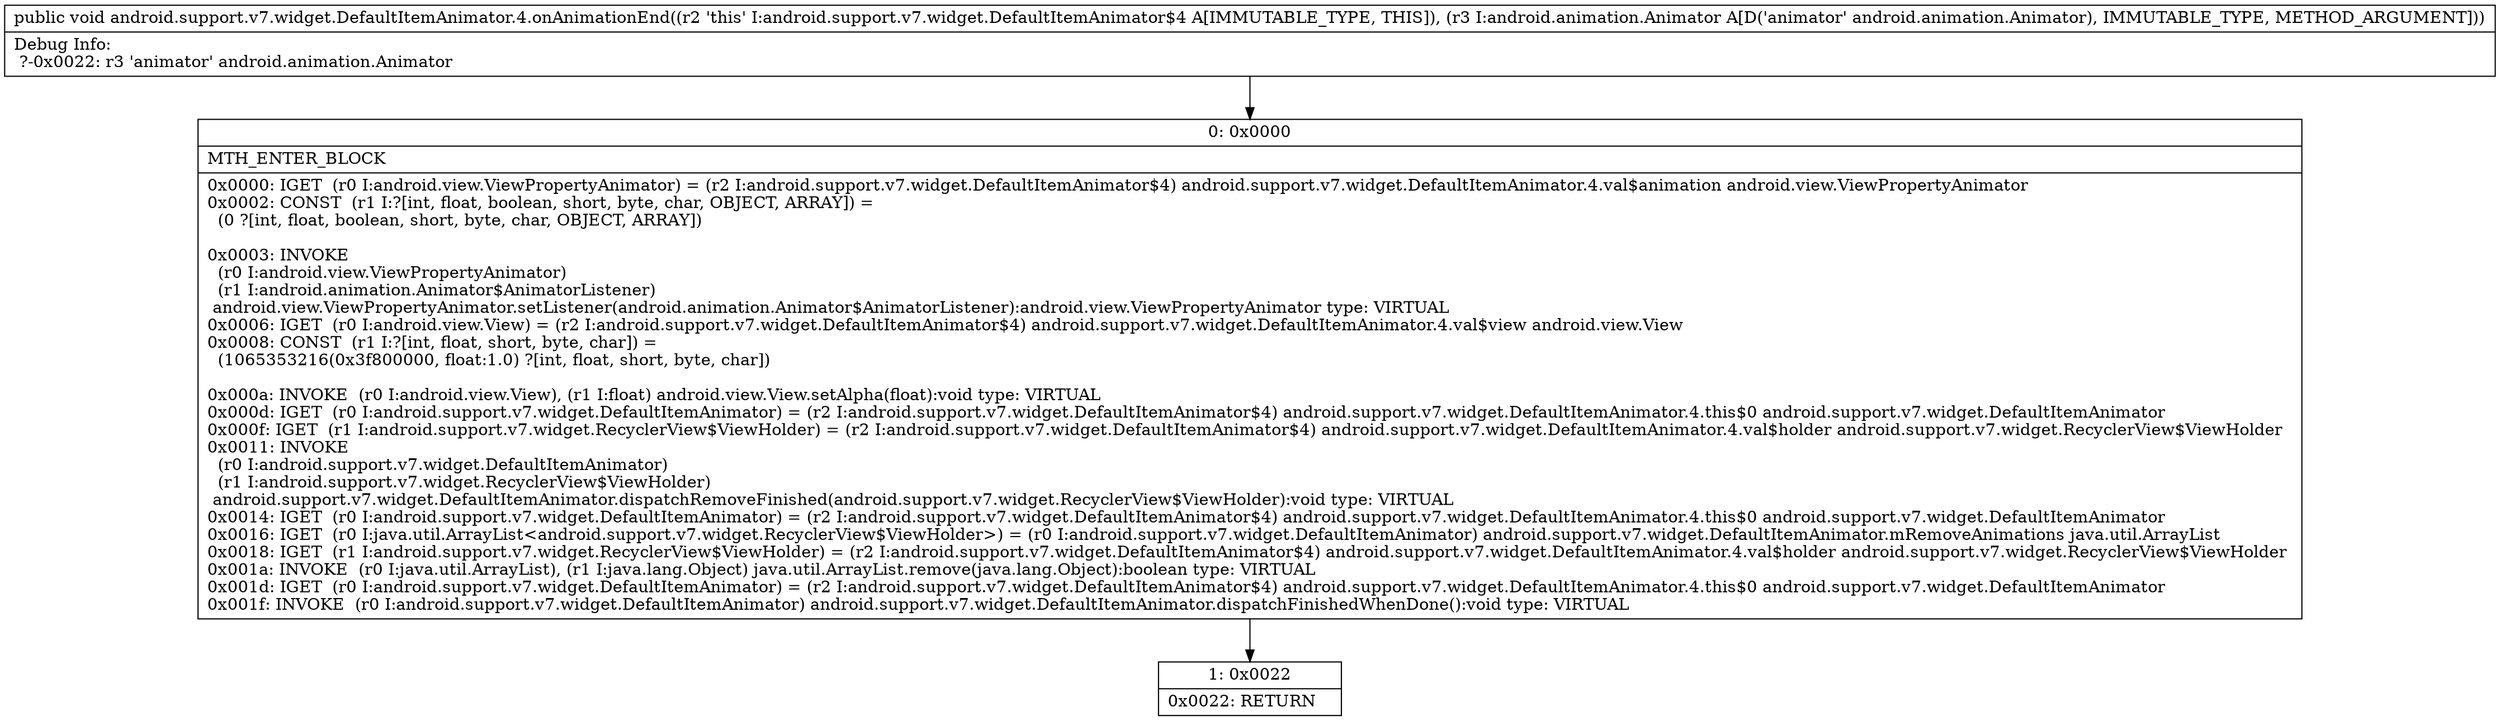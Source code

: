 digraph "CFG forandroid.support.v7.widget.DefaultItemAnimator.4.onAnimationEnd(Landroid\/animation\/Animator;)V" {
Node_0 [shape=record,label="{0\:\ 0x0000|MTH_ENTER_BLOCK\l|0x0000: IGET  (r0 I:android.view.ViewPropertyAnimator) = (r2 I:android.support.v7.widget.DefaultItemAnimator$4) android.support.v7.widget.DefaultItemAnimator.4.val$animation android.view.ViewPropertyAnimator \l0x0002: CONST  (r1 I:?[int, float, boolean, short, byte, char, OBJECT, ARRAY]) = \l  (0 ?[int, float, boolean, short, byte, char, OBJECT, ARRAY])\l \l0x0003: INVOKE  \l  (r0 I:android.view.ViewPropertyAnimator)\l  (r1 I:android.animation.Animator$AnimatorListener)\l android.view.ViewPropertyAnimator.setListener(android.animation.Animator$AnimatorListener):android.view.ViewPropertyAnimator type: VIRTUAL \l0x0006: IGET  (r0 I:android.view.View) = (r2 I:android.support.v7.widget.DefaultItemAnimator$4) android.support.v7.widget.DefaultItemAnimator.4.val$view android.view.View \l0x0008: CONST  (r1 I:?[int, float, short, byte, char]) = \l  (1065353216(0x3f800000, float:1.0) ?[int, float, short, byte, char])\l \l0x000a: INVOKE  (r0 I:android.view.View), (r1 I:float) android.view.View.setAlpha(float):void type: VIRTUAL \l0x000d: IGET  (r0 I:android.support.v7.widget.DefaultItemAnimator) = (r2 I:android.support.v7.widget.DefaultItemAnimator$4) android.support.v7.widget.DefaultItemAnimator.4.this$0 android.support.v7.widget.DefaultItemAnimator \l0x000f: IGET  (r1 I:android.support.v7.widget.RecyclerView$ViewHolder) = (r2 I:android.support.v7.widget.DefaultItemAnimator$4) android.support.v7.widget.DefaultItemAnimator.4.val$holder android.support.v7.widget.RecyclerView$ViewHolder \l0x0011: INVOKE  \l  (r0 I:android.support.v7.widget.DefaultItemAnimator)\l  (r1 I:android.support.v7.widget.RecyclerView$ViewHolder)\l android.support.v7.widget.DefaultItemAnimator.dispatchRemoveFinished(android.support.v7.widget.RecyclerView$ViewHolder):void type: VIRTUAL \l0x0014: IGET  (r0 I:android.support.v7.widget.DefaultItemAnimator) = (r2 I:android.support.v7.widget.DefaultItemAnimator$4) android.support.v7.widget.DefaultItemAnimator.4.this$0 android.support.v7.widget.DefaultItemAnimator \l0x0016: IGET  (r0 I:java.util.ArrayList\<android.support.v7.widget.RecyclerView$ViewHolder\>) = (r0 I:android.support.v7.widget.DefaultItemAnimator) android.support.v7.widget.DefaultItemAnimator.mRemoveAnimations java.util.ArrayList \l0x0018: IGET  (r1 I:android.support.v7.widget.RecyclerView$ViewHolder) = (r2 I:android.support.v7.widget.DefaultItemAnimator$4) android.support.v7.widget.DefaultItemAnimator.4.val$holder android.support.v7.widget.RecyclerView$ViewHolder \l0x001a: INVOKE  (r0 I:java.util.ArrayList), (r1 I:java.lang.Object) java.util.ArrayList.remove(java.lang.Object):boolean type: VIRTUAL \l0x001d: IGET  (r0 I:android.support.v7.widget.DefaultItemAnimator) = (r2 I:android.support.v7.widget.DefaultItemAnimator$4) android.support.v7.widget.DefaultItemAnimator.4.this$0 android.support.v7.widget.DefaultItemAnimator \l0x001f: INVOKE  (r0 I:android.support.v7.widget.DefaultItemAnimator) android.support.v7.widget.DefaultItemAnimator.dispatchFinishedWhenDone():void type: VIRTUAL \l}"];
Node_1 [shape=record,label="{1\:\ 0x0022|0x0022: RETURN   \l}"];
MethodNode[shape=record,label="{public void android.support.v7.widget.DefaultItemAnimator.4.onAnimationEnd((r2 'this' I:android.support.v7.widget.DefaultItemAnimator$4 A[IMMUTABLE_TYPE, THIS]), (r3 I:android.animation.Animator A[D('animator' android.animation.Animator), IMMUTABLE_TYPE, METHOD_ARGUMENT]))  | Debug Info:\l  ?\-0x0022: r3 'animator' android.animation.Animator\l}"];
MethodNode -> Node_0;
Node_0 -> Node_1;
}

